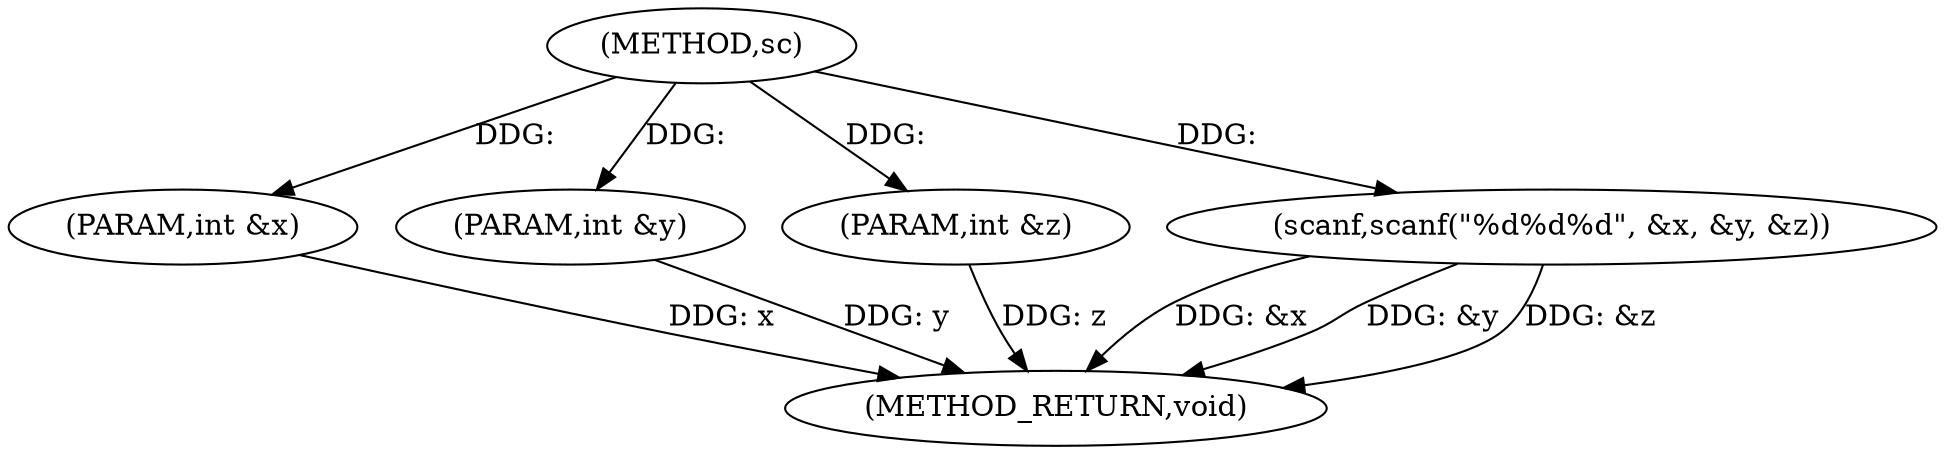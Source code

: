 digraph "sc" {  
"1000130" [label = "(METHOD,sc)" ]
"1000143" [label = "(METHOD_RETURN,void)" ]
"1000131" [label = "(PARAM,int &x)" ]
"1000132" [label = "(PARAM,int &y)" ]
"1000133" [label = "(PARAM,int &z)" ]
"1000135" [label = "(scanf,scanf(\"%d%d%d\", &x, &y, &z))" ]
  "1000131" -> "1000143"  [ label = "DDG: x"] 
  "1000132" -> "1000143"  [ label = "DDG: y"] 
  "1000133" -> "1000143"  [ label = "DDG: z"] 
  "1000135" -> "1000143"  [ label = "DDG: &x"] 
  "1000135" -> "1000143"  [ label = "DDG: &y"] 
  "1000135" -> "1000143"  [ label = "DDG: &z"] 
  "1000130" -> "1000131"  [ label = "DDG: "] 
  "1000130" -> "1000132"  [ label = "DDG: "] 
  "1000130" -> "1000133"  [ label = "DDG: "] 
  "1000130" -> "1000135"  [ label = "DDG: "] 
}
